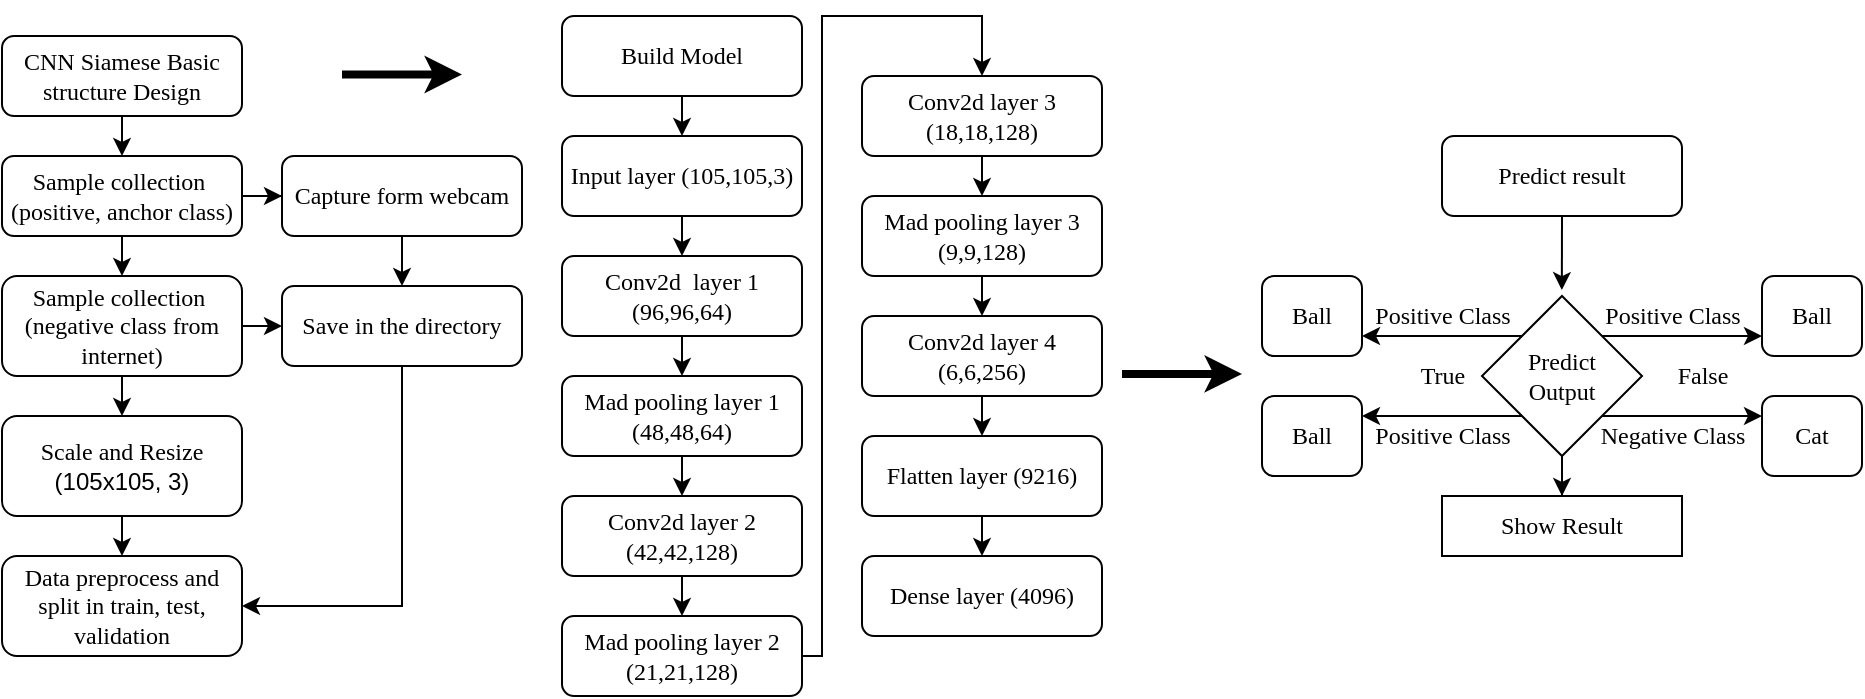 <mxfile version="18.1.2" type="google"><diagram id="C5RBs43oDa-KdzZeNtuy" name="Page-1"><mxGraphModel grid="1" page="1" gridSize="10" guides="1" tooltips="1" connect="1" arrows="1" fold="1" pageScale="1" pageWidth="827" pageHeight="1169" math="0" shadow="0"><root><mxCell id="WIyWlLk6GJQsqaUBKTNV-0"/><mxCell id="WIyWlLk6GJQsqaUBKTNV-1" parent="WIyWlLk6GJQsqaUBKTNV-0"/><mxCell id="QiIE_ebEy5YMxBAWQp6a-3" style="edgeStyle=orthogonalEdgeStyle;rounded=0;orthogonalLoop=1;jettySize=auto;html=1;exitX=0.5;exitY=1;exitDx=0;exitDy=0;entryX=0.5;entryY=0;entryDx=0;entryDy=0;fontFamily=Times New Roman;" edge="1" parent="WIyWlLk6GJQsqaUBKTNV-1" source="WIyWlLk6GJQsqaUBKTNV-3" target="WIyWlLk6GJQsqaUBKTNV-11"><mxGeometry relative="1" as="geometry"/></mxCell><mxCell id="WIyWlLk6GJQsqaUBKTNV-3" value="&lt;font face=&quot;Times New Roman&quot;&gt;CNN Siamese Basic structure Design&lt;/font&gt;" style="rounded=1;whiteSpace=wrap;html=1;fontSize=12;glass=0;strokeWidth=1;shadow=0;" vertex="1" parent="WIyWlLk6GJQsqaUBKTNV-1"><mxGeometry x="80" y="60" width="120" height="40" as="geometry"/></mxCell><mxCell id="QiIE_ebEy5YMxBAWQp6a-1" value="" style="edgeStyle=orthogonalEdgeStyle;rounded=0;orthogonalLoop=1;jettySize=auto;html=1;fontFamily=Times New Roman;" edge="1" parent="WIyWlLk6GJQsqaUBKTNV-1" source="WIyWlLk6GJQsqaUBKTNV-11"><mxGeometry relative="1" as="geometry"><mxPoint x="140.034" y="180" as="targetPoint"/></mxGeometry></mxCell><mxCell id="QiIE_ebEy5YMxBAWQp6a-9" value="" style="edgeStyle=orthogonalEdgeStyle;rounded=0;orthogonalLoop=1;jettySize=auto;html=1;fontFamily=Times New Roman;" edge="1" parent="WIyWlLk6GJQsqaUBKTNV-1" source="WIyWlLk6GJQsqaUBKTNV-11" target="QiIE_ebEy5YMxBAWQp6a-8"><mxGeometry relative="1" as="geometry"/></mxCell><mxCell id="WIyWlLk6GJQsqaUBKTNV-11" value="&lt;font face=&quot;Times New Roman&quot;&gt;Sample collection&amp;nbsp;&lt;br&gt;(positive, anchor class)&lt;/font&gt;" style="rounded=1;whiteSpace=wrap;html=1;fontSize=12;glass=0;strokeWidth=1;shadow=0;" vertex="1" parent="WIyWlLk6GJQsqaUBKTNV-1"><mxGeometry x="80" y="120" width="120" height="40" as="geometry"/></mxCell><mxCell id="QiIE_ebEy5YMxBAWQp6a-16" style="edgeStyle=orthogonalEdgeStyle;rounded=0;orthogonalLoop=1;jettySize=auto;html=1;exitX=1;exitY=0.5;exitDx=0;exitDy=0;entryX=0;entryY=0.5;entryDx=0;entryDy=0;fontFamily=Times New Roman;" edge="1" parent="WIyWlLk6GJQsqaUBKTNV-1" source="QiIE_ebEy5YMxBAWQp6a-4" target="QiIE_ebEy5YMxBAWQp6a-10"><mxGeometry relative="1" as="geometry"/></mxCell><mxCell id="QiIE_ebEy5YMxBAWQp6a-21" style="edgeStyle=orthogonalEdgeStyle;rounded=0;orthogonalLoop=1;jettySize=auto;html=1;exitX=0.5;exitY=1;exitDx=0;exitDy=0;entryX=0.5;entryY=0;entryDx=0;entryDy=0;fontFamily=Times New Roman;" edge="1" parent="WIyWlLk6GJQsqaUBKTNV-1" source="QiIE_ebEy5YMxBAWQp6a-4" target="QiIE_ebEy5YMxBAWQp6a-19"><mxGeometry relative="1" as="geometry"/></mxCell><mxCell id="QiIE_ebEy5YMxBAWQp6a-4" value="&lt;font face=&quot;Times New Roman&quot;&gt;Sample collection&amp;nbsp;&lt;br&gt;(negative class from internet)&lt;/font&gt;" style="rounded=1;whiteSpace=wrap;html=1;fontSize=12;glass=0;strokeWidth=1;shadow=0;" vertex="1" parent="WIyWlLk6GJQsqaUBKTNV-1"><mxGeometry x="80" y="180" width="120" height="50" as="geometry"/></mxCell><mxCell id="QiIE_ebEy5YMxBAWQp6a-5" value="&lt;font face=&quot;Times New Roman&quot;&gt;Data preprocess and split in train, test, validation&lt;/font&gt;" style="rounded=1;whiteSpace=wrap;html=1;fontSize=12;glass=0;strokeWidth=1;shadow=0;" vertex="1" parent="WIyWlLk6GJQsqaUBKTNV-1"><mxGeometry x="80" y="320" width="120" height="50" as="geometry"/></mxCell><mxCell id="QiIE_ebEy5YMxBAWQp6a-11" value="" style="edgeStyle=orthogonalEdgeStyle;rounded=0;orthogonalLoop=1;jettySize=auto;html=1;fontFamily=Times New Roman;" edge="1" parent="WIyWlLk6GJQsqaUBKTNV-1" source="QiIE_ebEy5YMxBAWQp6a-8" target="QiIE_ebEy5YMxBAWQp6a-10"><mxGeometry relative="1" as="geometry"/></mxCell><mxCell id="QiIE_ebEy5YMxBAWQp6a-8" value="&lt;font face=&quot;Times New Roman&quot;&gt;Capture form webcam&lt;/font&gt;" style="rounded=1;whiteSpace=wrap;html=1;fontSize=12;glass=0;strokeWidth=1;shadow=0;" vertex="1" parent="WIyWlLk6GJQsqaUBKTNV-1"><mxGeometry x="220" y="120" width="120" height="40" as="geometry"/></mxCell><mxCell id="QiIE_ebEy5YMxBAWQp6a-12" style="edgeStyle=orthogonalEdgeStyle;rounded=0;orthogonalLoop=1;jettySize=auto;html=1;exitX=0.5;exitY=1;exitDx=0;exitDy=0;entryX=1;entryY=0.5;entryDx=0;entryDy=0;fontFamily=Times New Roman;" edge="1" parent="WIyWlLk6GJQsqaUBKTNV-1" source="QiIE_ebEy5YMxBAWQp6a-10" target="QiIE_ebEy5YMxBAWQp6a-5"><mxGeometry relative="1" as="geometry"/></mxCell><mxCell id="QiIE_ebEy5YMxBAWQp6a-10" value="&lt;font face=&quot;Times New Roman&quot;&gt;Save in the directory&lt;/font&gt;" style="rounded=1;whiteSpace=wrap;html=1;fontSize=12;glass=0;strokeWidth=1;shadow=0;" vertex="1" parent="WIyWlLk6GJQsqaUBKTNV-1"><mxGeometry x="220" y="185" width="120" height="40" as="geometry"/></mxCell><mxCell id="QiIE_ebEy5YMxBAWQp6a-22" style="edgeStyle=orthogonalEdgeStyle;rounded=0;orthogonalLoop=1;jettySize=auto;html=1;exitX=0.5;exitY=1;exitDx=0;exitDy=0;entryX=0.5;entryY=0;entryDx=0;entryDy=0;fontFamily=Times New Roman;" edge="1" parent="WIyWlLk6GJQsqaUBKTNV-1" source="QiIE_ebEy5YMxBAWQp6a-19" target="QiIE_ebEy5YMxBAWQp6a-5"><mxGeometry relative="1" as="geometry"/></mxCell><mxCell id="QiIE_ebEy5YMxBAWQp6a-19" value="&lt;font face=&quot;Times New Roman&quot;&gt;Scale and Resize&lt;br&gt;&lt;/font&gt;(105x105, 3)" style="rounded=1;whiteSpace=wrap;html=1;fontSize=12;glass=0;strokeWidth=1;shadow=0;" vertex="1" parent="WIyWlLk6GJQsqaUBKTNV-1"><mxGeometry x="80" y="250" width="120" height="50" as="geometry"/></mxCell><mxCell id="QiIE_ebEy5YMxBAWQp6a-23" style="edgeStyle=orthogonalEdgeStyle;rounded=0;orthogonalLoop=1;jettySize=auto;html=1;exitX=0.5;exitY=1;exitDx=0;exitDy=0;entryX=0.5;entryY=0;entryDx=0;entryDy=0;fontFamily=Times New Roman;" edge="1" parent="WIyWlLk6GJQsqaUBKTNV-1" source="QiIE_ebEy5YMxBAWQp6a-24" target="QiIE_ebEy5YMxBAWQp6a-27"><mxGeometry relative="1" as="geometry"/></mxCell><mxCell id="QiIE_ebEy5YMxBAWQp6a-24" value="&lt;font face=&quot;Times New Roman&quot;&gt;Build Model&lt;/font&gt;" style="rounded=1;whiteSpace=wrap;html=1;fontSize=12;glass=0;strokeWidth=1;shadow=0;" vertex="1" parent="WIyWlLk6GJQsqaUBKTNV-1"><mxGeometry x="360" y="50" width="120" height="40" as="geometry"/></mxCell><mxCell id="QiIE_ebEy5YMxBAWQp6a-25" value="" style="edgeStyle=orthogonalEdgeStyle;rounded=0;orthogonalLoop=1;jettySize=auto;html=1;fontFamily=Times New Roman;" edge="1" parent="WIyWlLk6GJQsqaUBKTNV-1" source="QiIE_ebEy5YMxBAWQp6a-27"><mxGeometry relative="1" as="geometry"><mxPoint x="420.034" y="170" as="targetPoint"/></mxGeometry></mxCell><mxCell id="QiIE_ebEy5YMxBAWQp6a-27" value="&lt;font face=&quot;Times New Roman&quot;&gt;Input layer (105,105,3)&lt;/font&gt;" style="rounded=1;whiteSpace=wrap;html=1;fontSize=12;glass=0;strokeWidth=1;shadow=0;" vertex="1" parent="WIyWlLk6GJQsqaUBKTNV-1"><mxGeometry x="360" y="110" width="120" height="40" as="geometry"/></mxCell><mxCell id="QiIE_ebEy5YMxBAWQp6a-29" style="edgeStyle=orthogonalEdgeStyle;rounded=0;orthogonalLoop=1;jettySize=auto;html=1;exitX=0.5;exitY=1;exitDx=0;exitDy=0;entryX=0.5;entryY=0;entryDx=0;entryDy=0;fontFamily=Times New Roman;" edge="1" parent="WIyWlLk6GJQsqaUBKTNV-1" source="QiIE_ebEy5YMxBAWQp6a-30" target="QiIE_ebEy5YMxBAWQp6a-37"><mxGeometry relative="1" as="geometry"/></mxCell><mxCell id="QiIE_ebEy5YMxBAWQp6a-30" value="&lt;font face=&quot;Times New Roman&quot;&gt;Conv2d&amp;nbsp; layer 1 (96,96,64)&lt;/font&gt;" style="rounded=1;whiteSpace=wrap;html=1;fontSize=12;glass=0;strokeWidth=1;shadow=0;" vertex="1" parent="WIyWlLk6GJQsqaUBKTNV-1"><mxGeometry x="360" y="170" width="120" height="40" as="geometry"/></mxCell><mxCell id="QiIE_ebEy5YMxBAWQp6a-45" style="edgeStyle=orthogonalEdgeStyle;rounded=0;orthogonalLoop=1;jettySize=auto;html=1;exitX=0.5;exitY=1;exitDx=0;exitDy=0;entryX=0.5;entryY=0;entryDx=0;entryDy=0;fontFamily=Times New Roman;" edge="1" parent="WIyWlLk6GJQsqaUBKTNV-1" source="QiIE_ebEy5YMxBAWQp6a-31" target="QiIE_ebEy5YMxBAWQp6a-38"><mxGeometry relative="1" as="geometry"/></mxCell><mxCell id="QiIE_ebEy5YMxBAWQp6a-31" value="&lt;span style=&quot;font-family: &amp;quot;Times New Roman&amp;quot;;&quot;&gt;Conv2d layer 2 (42,42,128)&lt;/span&gt;" style="rounded=1;whiteSpace=wrap;html=1;fontSize=12;glass=0;strokeWidth=1;shadow=0;" vertex="1" parent="WIyWlLk6GJQsqaUBKTNV-1"><mxGeometry x="360" y="290" width="120" height="40" as="geometry"/></mxCell><mxCell id="QiIE_ebEy5YMxBAWQp6a-36" style="edgeStyle=orthogonalEdgeStyle;rounded=0;orthogonalLoop=1;jettySize=auto;html=1;exitX=0.5;exitY=1;exitDx=0;exitDy=0;entryX=0.5;entryY=0;entryDx=0;entryDy=0;fontFamily=Times New Roman;" edge="1" parent="WIyWlLk6GJQsqaUBKTNV-1" source="QiIE_ebEy5YMxBAWQp6a-37" target="QiIE_ebEy5YMxBAWQp6a-31"><mxGeometry relative="1" as="geometry"/></mxCell><mxCell id="QiIE_ebEy5YMxBAWQp6a-37" value="&lt;span style=&quot;font-family: &amp;quot;Times New Roman&amp;quot;;&quot;&gt;Mad pooling layer 1 (48,48,64)&lt;/span&gt;" style="rounded=1;whiteSpace=wrap;html=1;fontSize=12;glass=0;strokeWidth=1;shadow=0;" vertex="1" parent="WIyWlLk6GJQsqaUBKTNV-1"><mxGeometry x="360" y="230" width="120" height="40" as="geometry"/></mxCell><mxCell id="QiIE_ebEy5YMxBAWQp6a-44" style="edgeStyle=orthogonalEdgeStyle;rounded=0;orthogonalLoop=1;jettySize=auto;html=1;exitX=1;exitY=0.5;exitDx=0;exitDy=0;fontFamily=Times New Roman;entryX=0.5;entryY=0;entryDx=0;entryDy=0;" edge="1" parent="WIyWlLk6GJQsqaUBKTNV-1" source="QiIE_ebEy5YMxBAWQp6a-38" target="QiIE_ebEy5YMxBAWQp6a-39"><mxGeometry relative="1" as="geometry"><mxPoint x="570" y="50" as="targetPoint"/><Array as="points"><mxPoint x="490" y="370"/><mxPoint x="490" y="50"/><mxPoint x="570" y="50"/></Array></mxGeometry></mxCell><mxCell id="QiIE_ebEy5YMxBAWQp6a-38" value="&lt;span style=&quot;font-family: &amp;quot;Times New Roman&amp;quot;;&quot;&gt;Mad pooling layer 2 (21,21,128)&lt;/span&gt;" style="rounded=1;whiteSpace=wrap;html=1;fontSize=12;glass=0;strokeWidth=1;shadow=0;" vertex="1" parent="WIyWlLk6GJQsqaUBKTNV-1"><mxGeometry x="360" y="350" width="120" height="40" as="geometry"/></mxCell><mxCell id="QiIE_ebEy5YMxBAWQp6a-46" style="edgeStyle=orthogonalEdgeStyle;rounded=0;orthogonalLoop=1;jettySize=auto;html=1;exitX=0.5;exitY=1;exitDx=0;exitDy=0;entryX=0.5;entryY=0;entryDx=0;entryDy=0;fontFamily=Times New Roman;" edge="1" parent="WIyWlLk6GJQsqaUBKTNV-1" source="QiIE_ebEy5YMxBAWQp6a-39" target="QiIE_ebEy5YMxBAWQp6a-40"><mxGeometry relative="1" as="geometry"/></mxCell><mxCell id="QiIE_ebEy5YMxBAWQp6a-39" value="&lt;span style=&quot;font-family: &amp;quot;Times New Roman&amp;quot;;&quot;&gt;Conv2d layer 3 (18,18,128)&lt;/span&gt;" style="rounded=1;whiteSpace=wrap;html=1;fontSize=12;glass=0;strokeWidth=1;shadow=0;" vertex="1" parent="WIyWlLk6GJQsqaUBKTNV-1"><mxGeometry x="510" y="80" width="120" height="40" as="geometry"/></mxCell><mxCell id="QiIE_ebEy5YMxBAWQp6a-47" style="edgeStyle=orthogonalEdgeStyle;rounded=0;orthogonalLoop=1;jettySize=auto;html=1;exitX=0.5;exitY=1;exitDx=0;exitDy=0;entryX=0.5;entryY=0;entryDx=0;entryDy=0;fontFamily=Times New Roman;" edge="1" parent="WIyWlLk6GJQsqaUBKTNV-1" source="QiIE_ebEy5YMxBAWQp6a-40" target="QiIE_ebEy5YMxBAWQp6a-41"><mxGeometry relative="1" as="geometry"/></mxCell><mxCell id="QiIE_ebEy5YMxBAWQp6a-40" value="&lt;span style=&quot;font-family: &amp;quot;Times New Roman&amp;quot;;&quot;&gt;Mad pooling layer 3 (9,9,128)&lt;/span&gt;" style="rounded=1;whiteSpace=wrap;html=1;fontSize=12;glass=0;strokeWidth=1;shadow=0;" vertex="1" parent="WIyWlLk6GJQsqaUBKTNV-1"><mxGeometry x="510" y="140" width="120" height="40" as="geometry"/></mxCell><mxCell id="QiIE_ebEy5YMxBAWQp6a-48" style="edgeStyle=orthogonalEdgeStyle;rounded=0;orthogonalLoop=1;jettySize=auto;html=1;exitX=0.5;exitY=1;exitDx=0;exitDy=0;entryX=0.5;entryY=0;entryDx=0;entryDy=0;fontFamily=Times New Roman;" edge="1" parent="WIyWlLk6GJQsqaUBKTNV-1" source="QiIE_ebEy5YMxBAWQp6a-41" target="QiIE_ebEy5YMxBAWQp6a-42"><mxGeometry relative="1" as="geometry"/></mxCell><mxCell id="QiIE_ebEy5YMxBAWQp6a-41" value="&lt;span style=&quot;font-family: &amp;quot;Times New Roman&amp;quot;;&quot;&gt;Conv2d layer 4 (6,6,256)&lt;/span&gt;" style="rounded=1;whiteSpace=wrap;html=1;fontSize=12;glass=0;strokeWidth=1;shadow=0;" vertex="1" parent="WIyWlLk6GJQsqaUBKTNV-1"><mxGeometry x="510" y="200" width="120" height="40" as="geometry"/></mxCell><mxCell id="QiIE_ebEy5YMxBAWQp6a-49" style="edgeStyle=orthogonalEdgeStyle;rounded=0;orthogonalLoop=1;jettySize=auto;html=1;exitX=0.5;exitY=1;exitDx=0;exitDy=0;entryX=0.5;entryY=0;entryDx=0;entryDy=0;fontFamily=Times New Roman;" edge="1" parent="WIyWlLk6GJQsqaUBKTNV-1" source="QiIE_ebEy5YMxBAWQp6a-42" target="QiIE_ebEy5YMxBAWQp6a-43"><mxGeometry relative="1" as="geometry"/></mxCell><mxCell id="QiIE_ebEy5YMxBAWQp6a-42" value="&lt;span style=&quot;font-family: &amp;quot;Times New Roman&amp;quot;;&quot;&gt;Flatten layer (9216)&lt;/span&gt;" style="rounded=1;whiteSpace=wrap;html=1;fontSize=12;glass=0;strokeWidth=1;shadow=0;" vertex="1" parent="WIyWlLk6GJQsqaUBKTNV-1"><mxGeometry x="510" y="260" width="120" height="40" as="geometry"/></mxCell><mxCell id="QiIE_ebEy5YMxBAWQp6a-43" value="&lt;span style=&quot;font-family: &amp;quot;Times New Roman&amp;quot;;&quot;&gt;Dense layer (4096)&lt;/span&gt;" style="rounded=1;whiteSpace=wrap;html=1;fontSize=12;glass=0;strokeWidth=1;shadow=0;" vertex="1" parent="WIyWlLk6GJQsqaUBKTNV-1"><mxGeometry x="510" y="320" width="120" height="40" as="geometry"/></mxCell><mxCell id="QiIE_ebEy5YMxBAWQp6a-51" value="" style="endArrow=classic;html=1;rounded=0;fontFamily=Times New Roman;strokeWidth=4;" edge="1" parent="WIyWlLk6GJQsqaUBKTNV-1"><mxGeometry width="50" height="50" relative="1" as="geometry"><mxPoint x="250" y="79.26" as="sourcePoint"/><mxPoint x="310" y="79.26" as="targetPoint"/></mxGeometry></mxCell><mxCell id="QiIE_ebEy5YMxBAWQp6a-71" style="edgeStyle=orthogonalEdgeStyle;rounded=0;orthogonalLoop=1;jettySize=auto;html=1;exitX=0.5;exitY=1;exitDx=0;exitDy=0;entryX=0.499;entryY=-0.037;entryDx=0;entryDy=0;entryPerimeter=0;fontFamily=Times New Roman;strokeWidth=1;" edge="1" parent="WIyWlLk6GJQsqaUBKTNV-1" source="QiIE_ebEy5YMxBAWQp6a-52" target="QiIE_ebEy5YMxBAWQp6a-56"><mxGeometry relative="1" as="geometry"/></mxCell><mxCell id="QiIE_ebEy5YMxBAWQp6a-52" value="&lt;font face=&quot;Times New Roman&quot;&gt;Predict result&lt;/font&gt;" style="rounded=1;whiteSpace=wrap;html=1;fontSize=12;glass=0;strokeWidth=1;shadow=0;" vertex="1" parent="WIyWlLk6GJQsqaUBKTNV-1"><mxGeometry x="800" y="110" width="120" height="40" as="geometry"/></mxCell><mxCell id="QiIE_ebEy5YMxBAWQp6a-53" value="&lt;font face=&quot;Times New Roman&quot;&gt;Ball&lt;/font&gt;" style="rounded=1;whiteSpace=wrap;html=1;fontSize=12;glass=0;strokeWidth=1;shadow=0;" vertex="1" parent="WIyWlLk6GJQsqaUBKTNV-1"><mxGeometry x="710" y="180" width="50" height="40" as="geometry"/></mxCell><mxCell id="QiIE_ebEy5YMxBAWQp6a-55" value="&lt;font face=&quot;Times New Roman&quot;&gt;Ball&lt;/font&gt;" style="rounded=1;whiteSpace=wrap;html=1;fontSize=12;glass=0;strokeWidth=1;shadow=0;" vertex="1" parent="WIyWlLk6GJQsqaUBKTNV-1"><mxGeometry x="710" y="240" width="50" height="40" as="geometry"/></mxCell><mxCell id="QiIE_ebEy5YMxBAWQp6a-66" style="edgeStyle=orthogonalEdgeStyle;rounded=0;orthogonalLoop=1;jettySize=auto;html=1;exitX=1;exitY=0;exitDx=0;exitDy=0;entryX=0;entryY=0.75;entryDx=0;entryDy=0;fontFamily=Times New Roman;strokeWidth=1;" edge="1" parent="WIyWlLk6GJQsqaUBKTNV-1" source="QiIE_ebEy5YMxBAWQp6a-56" target="QiIE_ebEy5YMxBAWQp6a-64"><mxGeometry relative="1" as="geometry"/></mxCell><mxCell id="QiIE_ebEy5YMxBAWQp6a-67" style="edgeStyle=orthogonalEdgeStyle;rounded=0;orthogonalLoop=1;jettySize=auto;html=1;exitX=1;exitY=1;exitDx=0;exitDy=0;entryX=0;entryY=0.25;entryDx=0;entryDy=0;fontFamily=Times New Roman;strokeWidth=1;" edge="1" parent="WIyWlLk6GJQsqaUBKTNV-1" source="QiIE_ebEy5YMxBAWQp6a-56" target="QiIE_ebEy5YMxBAWQp6a-65"><mxGeometry relative="1" as="geometry"/></mxCell><mxCell id="QiIE_ebEy5YMxBAWQp6a-69" style="edgeStyle=orthogonalEdgeStyle;rounded=0;orthogonalLoop=1;jettySize=auto;html=1;exitX=0;exitY=0;exitDx=0;exitDy=0;entryX=1;entryY=0.75;entryDx=0;entryDy=0;fontFamily=Times New Roman;strokeWidth=1;" edge="1" parent="WIyWlLk6GJQsqaUBKTNV-1" source="QiIE_ebEy5YMxBAWQp6a-56" target="QiIE_ebEy5YMxBAWQp6a-53"><mxGeometry relative="1" as="geometry"/></mxCell><mxCell id="QiIE_ebEy5YMxBAWQp6a-70" style="edgeStyle=orthogonalEdgeStyle;rounded=0;orthogonalLoop=1;jettySize=auto;html=1;exitX=0;exitY=1;exitDx=0;exitDy=0;entryX=1;entryY=0.25;entryDx=0;entryDy=0;fontFamily=Times New Roman;strokeWidth=1;" edge="1" parent="WIyWlLk6GJQsqaUBKTNV-1" source="QiIE_ebEy5YMxBAWQp6a-56" target="QiIE_ebEy5YMxBAWQp6a-55"><mxGeometry relative="1" as="geometry"/></mxCell><mxCell id="QiIE_ebEy5YMxBAWQp6a-78" value="" style="edgeStyle=orthogonalEdgeStyle;rounded=0;orthogonalLoop=1;jettySize=auto;html=1;fontFamily=Times New Roman;strokeWidth=1;" edge="1" parent="WIyWlLk6GJQsqaUBKTNV-1" source="QiIE_ebEy5YMxBAWQp6a-56" target="QiIE_ebEy5YMxBAWQp6a-77"><mxGeometry relative="1" as="geometry"/></mxCell><mxCell id="QiIE_ebEy5YMxBAWQp6a-56" value="Predict&lt;br&gt;Output" style="rhombus;whiteSpace=wrap;html=1;fontFamily=Times New Roman;" vertex="1" parent="WIyWlLk6GJQsqaUBKTNV-1"><mxGeometry x="820" y="190" width="80" height="80" as="geometry"/></mxCell><mxCell id="QiIE_ebEy5YMxBAWQp6a-58" value="True" style="text;html=1;align=center;verticalAlign=middle;resizable=0;points=[];autosize=1;strokeColor=none;fillColor=none;fontFamily=Times New Roman;" vertex="1" parent="WIyWlLk6GJQsqaUBKTNV-1"><mxGeometry x="780" y="220" width="40" height="20" as="geometry"/></mxCell><mxCell id="QiIE_ebEy5YMxBAWQp6a-64" value="&lt;font face=&quot;Times New Roman&quot;&gt;Ball&lt;/font&gt;" style="rounded=1;whiteSpace=wrap;html=1;fontSize=12;glass=0;strokeWidth=1;shadow=0;" vertex="1" parent="WIyWlLk6GJQsqaUBKTNV-1"><mxGeometry x="960" y="180" width="50" height="40" as="geometry"/></mxCell><mxCell id="QiIE_ebEy5YMxBAWQp6a-65" value="&lt;font face=&quot;Times New Roman&quot;&gt;Cat&lt;/font&gt;" style="rounded=1;whiteSpace=wrap;html=1;fontSize=12;glass=0;strokeWidth=1;shadow=0;" vertex="1" parent="WIyWlLk6GJQsqaUBKTNV-1"><mxGeometry x="960" y="240" width="50" height="40" as="geometry"/></mxCell><mxCell id="QiIE_ebEy5YMxBAWQp6a-68" value="False" style="text;html=1;align=center;verticalAlign=middle;resizable=0;points=[];autosize=1;strokeColor=none;fillColor=none;fontFamily=Times New Roman;" vertex="1" parent="WIyWlLk6GJQsqaUBKTNV-1"><mxGeometry x="910" y="220" width="40" height="20" as="geometry"/></mxCell><mxCell id="QiIE_ebEy5YMxBAWQp6a-72" value="Positive Class" style="text;html=1;align=center;verticalAlign=middle;resizable=0;points=[];autosize=1;strokeColor=none;fillColor=none;fontFamily=Times New Roman;" vertex="1" parent="WIyWlLk6GJQsqaUBKTNV-1"><mxGeometry x="760" y="190" width="80" height="20" as="geometry"/></mxCell><mxCell id="QiIE_ebEy5YMxBAWQp6a-73" value="Positive Class" style="text;html=1;align=center;verticalAlign=middle;resizable=0;points=[];autosize=1;strokeColor=none;fillColor=none;fontFamily=Times New Roman;" vertex="1" parent="WIyWlLk6GJQsqaUBKTNV-1"><mxGeometry x="760" y="250" width="80" height="20" as="geometry"/></mxCell><mxCell id="QiIE_ebEy5YMxBAWQp6a-74" value="Positive Class" style="text;html=1;align=center;verticalAlign=middle;resizable=0;points=[];autosize=1;strokeColor=none;fillColor=none;fontFamily=Times New Roman;" vertex="1" parent="WIyWlLk6GJQsqaUBKTNV-1"><mxGeometry x="875" y="190" width="80" height="20" as="geometry"/></mxCell><mxCell id="QiIE_ebEy5YMxBAWQp6a-75" value="Negative Class" style="text;html=1;align=center;verticalAlign=middle;resizable=0;points=[];autosize=1;strokeColor=none;fillColor=none;fontFamily=Times New Roman;" vertex="1" parent="WIyWlLk6GJQsqaUBKTNV-1"><mxGeometry x="870" y="250" width="90" height="20" as="geometry"/></mxCell><mxCell id="QiIE_ebEy5YMxBAWQp6a-77" value="Show Result" style="whiteSpace=wrap;html=1;fontFamily=Times New Roman;" vertex="1" parent="WIyWlLk6GJQsqaUBKTNV-1"><mxGeometry x="800" y="290" width="120" height="30" as="geometry"/></mxCell><mxCell id="QiIE_ebEy5YMxBAWQp6a-80" value="" style="endArrow=classic;html=1;rounded=0;fontFamily=Times New Roman;strokeWidth=4;" edge="1" parent="WIyWlLk6GJQsqaUBKTNV-1"><mxGeometry width="50" height="50" relative="1" as="geometry"><mxPoint x="640" y="228.95" as="sourcePoint"/><mxPoint x="700" y="228.95" as="targetPoint"/></mxGeometry></mxCell></root></mxGraphModel></diagram></mxfile>